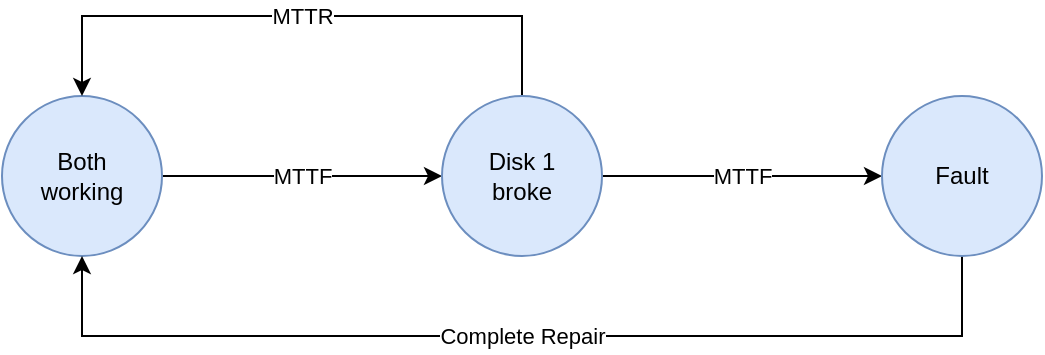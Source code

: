 <mxfile version="15.5.9" type="device"><diagram id="dDxJ7RSunwkfgb2QlmUG" name="Page-1"><mxGraphModel dx="1182" dy="748" grid="1" gridSize="10" guides="1" tooltips="1" connect="1" arrows="1" fold="1" page="1" pageScale="1" pageWidth="827" pageHeight="1169" math="0" shadow="0"><root><mxCell id="0"/><mxCell id="1" parent="0"/><mxCell id="EphR_Eev2GerwkZdqKZx-5" value="MTTF" style="edgeStyle=orthogonalEdgeStyle;rounded=0;orthogonalLoop=1;jettySize=auto;html=1;strokeColor=#000000;" edge="1" parent="1" source="EphR_Eev2GerwkZdqKZx-1" target="EphR_Eev2GerwkZdqKZx-2"><mxGeometry relative="1" as="geometry"><Array as="points"><mxPoint x="220" y="220"/><mxPoint x="220" y="220"/></Array></mxGeometry></mxCell><mxCell id="EphR_Eev2GerwkZdqKZx-1" value="&lt;div&gt;Both &lt;br&gt;&lt;/div&gt;&lt;div&gt;working&lt;/div&gt;" style="ellipse;whiteSpace=wrap;html=1;aspect=fixed;fillColor=#dae8fc;strokeColor=#6c8ebf;" vertex="1" parent="1"><mxGeometry x="70" y="180" width="80" height="80" as="geometry"/></mxCell><mxCell id="EphR_Eev2GerwkZdqKZx-8" value="MTTF" style="edgeStyle=orthogonalEdgeStyle;rounded=0;orthogonalLoop=1;jettySize=auto;html=1;strokeColor=#000000;" edge="1" parent="1" source="EphR_Eev2GerwkZdqKZx-2" target="EphR_Eev2GerwkZdqKZx-4"><mxGeometry relative="1" as="geometry"><Array as="points"><mxPoint x="430" y="220"/><mxPoint x="430" y="220"/></Array></mxGeometry></mxCell><mxCell id="EphR_Eev2GerwkZdqKZx-10" value="MTTR" style="edgeStyle=orthogonalEdgeStyle;rounded=0;orthogonalLoop=1;jettySize=auto;html=1;strokeColor=#000000;" edge="1" parent="1" source="EphR_Eev2GerwkZdqKZx-2" target="EphR_Eev2GerwkZdqKZx-1"><mxGeometry relative="1" as="geometry"><Array as="points"><mxPoint x="330" y="140"/><mxPoint x="110" y="140"/></Array></mxGeometry></mxCell><mxCell id="EphR_Eev2GerwkZdqKZx-2" value="&lt;div&gt;Disk 1&lt;/div&gt;&lt;div&gt;broke&lt;br&gt;&lt;/div&gt;" style="ellipse;whiteSpace=wrap;html=1;aspect=fixed;fillColor=#dae8fc;strokeColor=#6c8ebf;" vertex="1" parent="1"><mxGeometry x="290" y="180" width="80" height="80" as="geometry"/></mxCell><mxCell id="EphR_Eev2GerwkZdqKZx-9" value="Complete Repair" style="edgeStyle=orthogonalEdgeStyle;rounded=0;orthogonalLoop=1;jettySize=auto;html=1;strokeColor=#000000;" edge="1" parent="1" source="EphR_Eev2GerwkZdqKZx-4" target="EphR_Eev2GerwkZdqKZx-1"><mxGeometry relative="1" as="geometry"><Array as="points"><mxPoint x="550" y="300"/><mxPoint x="110" y="300"/></Array></mxGeometry></mxCell><mxCell id="EphR_Eev2GerwkZdqKZx-4" value="Fault" style="ellipse;whiteSpace=wrap;html=1;aspect=fixed;fillColor=#dae8fc;strokeColor=#6c8ebf;" vertex="1" parent="1"><mxGeometry x="510" y="180" width="80" height="80" as="geometry"/></mxCell></root></mxGraphModel></diagram></mxfile>